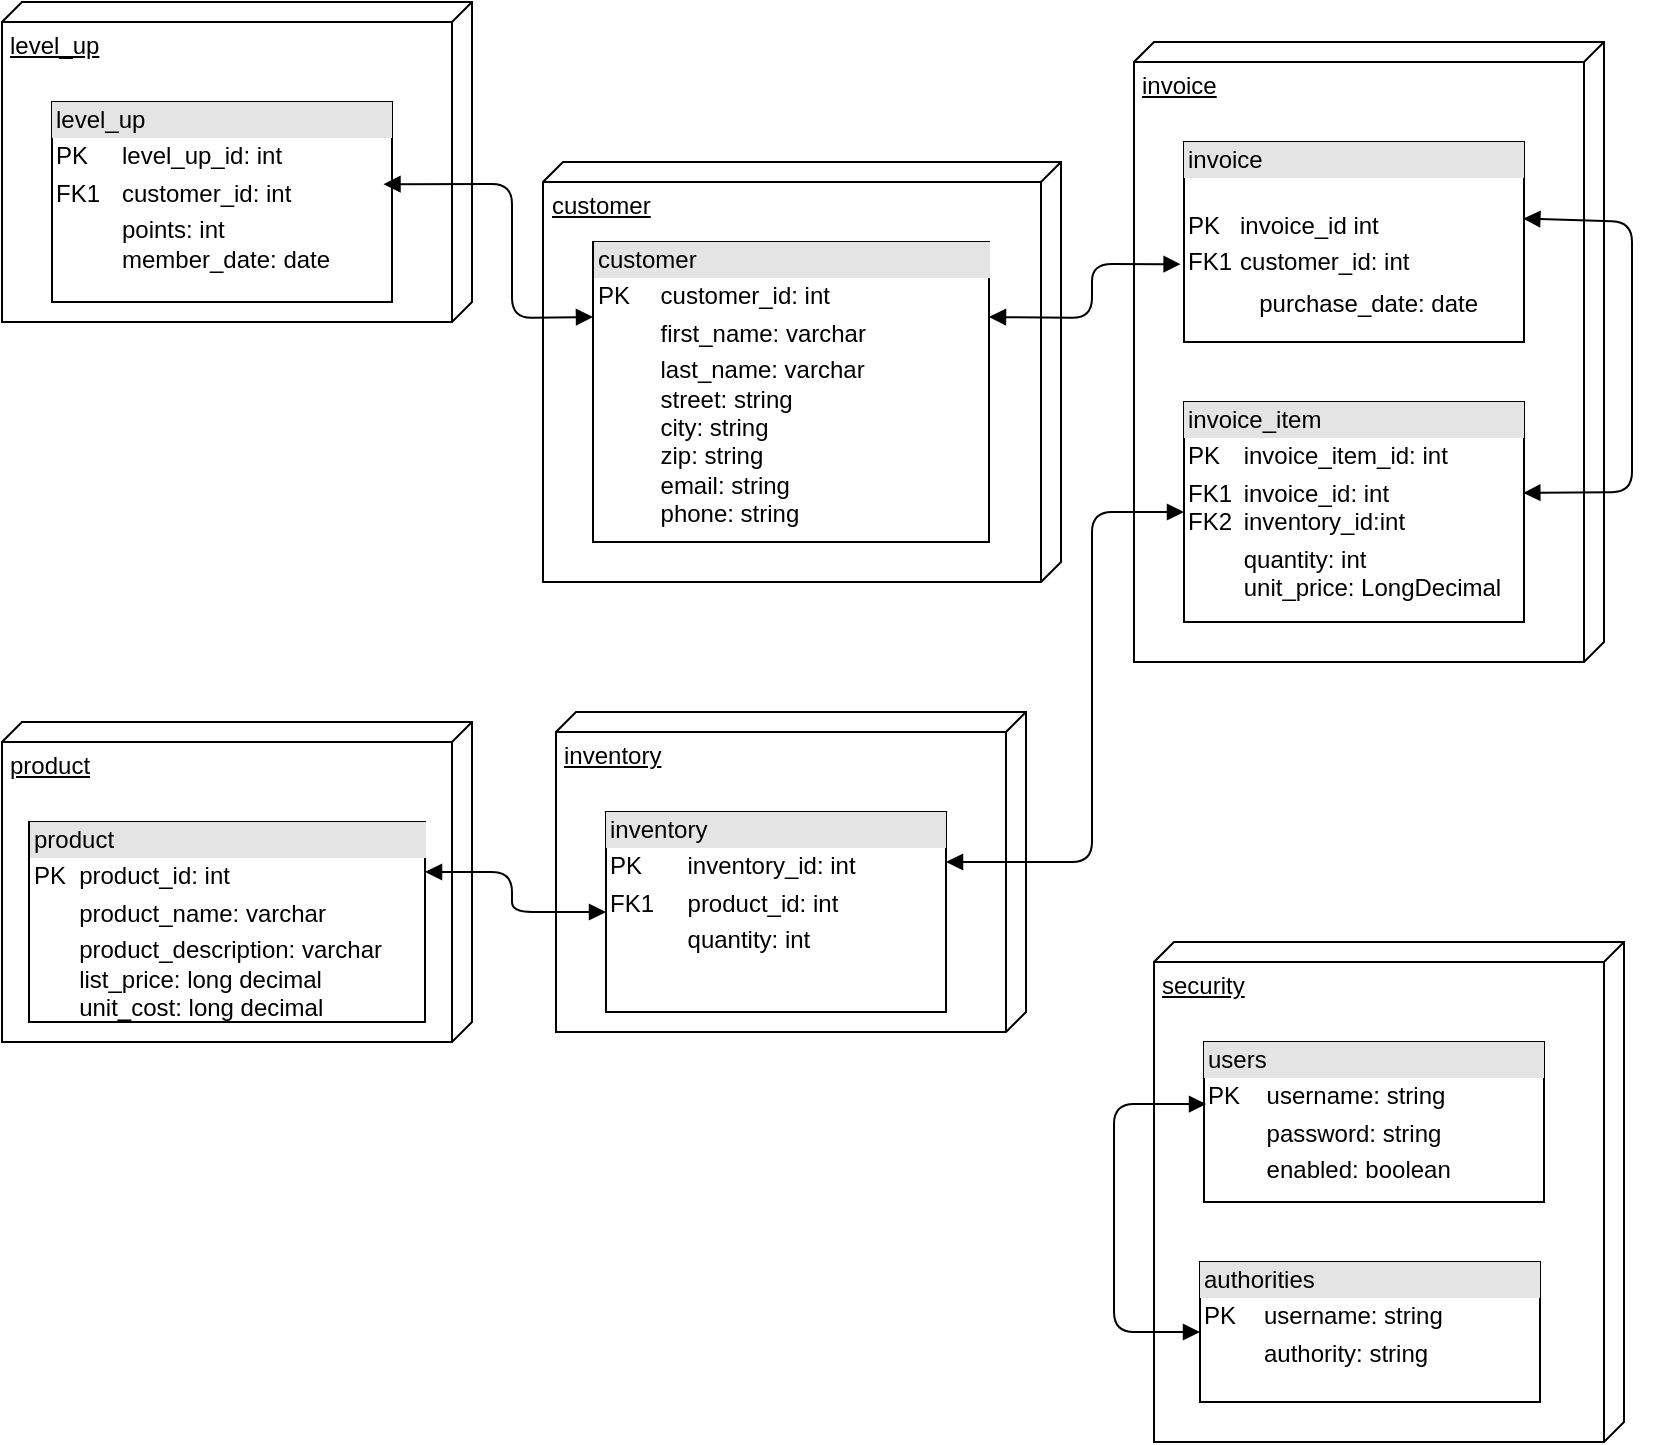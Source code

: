 <mxfile version="11.1.5" type="device" pages="1"><diagram id="AKQeQcgz-3qSORkPZozQ" name="Page-1"><mxGraphModel dx="1340" dy="766" grid="1" gridSize="10" guides="1" tooltips="1" connect="1" arrows="1" fold="1" page="1" pageScale="1" pageWidth="850" pageHeight="1100" math="0" shadow="0"><root><mxCell id="0"/><mxCell id="1" parent="0"/><mxCell id="oy09f4TFrToggvV0XJdq-14" value="customer" style="verticalAlign=top;align=left;spacingTop=8;spacingLeft=2;spacingRight=12;shape=cube;size=10;direction=south;fontStyle=4;html=1;" vertex="1" parent="1"><mxGeometry x="285.5" y="90" width="259" height="210" as="geometry"/></mxCell><mxCell id="oy09f4TFrToggvV0XJdq-7" value="level_up" style="verticalAlign=top;align=left;spacingTop=8;spacingLeft=2;spacingRight=12;shape=cube;size=10;direction=south;fontStyle=4;html=1;" vertex="1" parent="1"><mxGeometry x="15" y="10" width="235" height="160" as="geometry"/></mxCell><mxCell id="oy09f4TFrToggvV0XJdq-5" value="&lt;div style=&quot;box-sizing: border-box ; width: 100% ; background: #e4e4e4 ; padding: 2px&quot;&gt;level_up&lt;/div&gt;&lt;table style=&quot;width: 100% ; font-size: 1em&quot; cellpadding=&quot;2&quot; cellspacing=&quot;0&quot;&gt;&lt;tbody&gt;&lt;tr&gt;&lt;td&gt;PK&lt;/td&gt;&lt;td&gt;level_up_id: int&lt;br&gt;&lt;/td&gt;&lt;/tr&gt;&lt;tr&gt;&lt;td&gt;FK1&lt;/td&gt;&lt;td&gt;customer_id: int&lt;/td&gt;&lt;/tr&gt;&lt;tr&gt;&lt;td&gt;&lt;/td&gt;&lt;td&gt;points: int&lt;br style=&quot;padding: 0px ; margin: 0px&quot;&gt;member_date: date&lt;br&gt;&lt;/td&gt;&lt;/tr&gt;&lt;/tbody&gt;&lt;/table&gt;" style="verticalAlign=top;align=left;overflow=fill;html=1;" vertex="1" parent="1"><mxGeometry x="40" y="60" width="170" height="100" as="geometry"/></mxCell><mxCell id="oy09f4TFrToggvV0XJdq-8" value="invoice" style="verticalAlign=top;align=left;spacingTop=8;spacingLeft=2;spacingRight=12;shape=cube;size=10;direction=south;fontStyle=4;html=1;" vertex="1" parent="1"><mxGeometry x="581" y="30" width="235" height="310" as="geometry"/></mxCell><mxCell id="oy09f4TFrToggvV0XJdq-9" value="&lt;div style=&quot;box-sizing: border-box ; width: 100% ; background: #e4e4e4 ; padding: 2px&quot;&gt;invoice&lt;/div&gt;&lt;br&gt;&lt;table style=&quot;width: 100% ; font-size: 1em&quot; cellpadding=&quot;2&quot; cellspacing=&quot;0&quot;&gt;&lt;tbody&gt;&lt;tr&gt;&lt;td&gt;PK&lt;/td&gt;&lt;td&gt;invoice_id int&lt;br&gt;&lt;/td&gt;&lt;/tr&gt;&lt;tr&gt;&lt;td&gt;FK1&lt;/td&gt;&lt;td&gt;customer_id: int&lt;/td&gt;&lt;/tr&gt;&lt;tr&gt;&lt;td&gt;&lt;/td&gt;&lt;td&gt;&lt;table cellpadding=&quot;2&quot; cellspacing=&quot;0&quot; style=&quot;font-size: 1em ; width: 238px&quot;&gt;&lt;tbody&gt;&lt;tr&gt;&lt;td&gt;&lt;/td&gt;&lt;td&gt;purchase_date: date&lt;br&gt;&lt;/td&gt;&lt;td&gt;&lt;/td&gt;&lt;td&gt;&lt;br&gt;&lt;/td&gt;&lt;/tr&gt;&lt;/tbody&gt;&lt;/table&gt;&lt;/td&gt;&lt;td&gt;&lt;/td&gt;&lt;td&gt;&lt;/td&gt;&lt;td&gt;&lt;br&gt;&lt;/td&gt;&lt;/tr&gt;&lt;/tbody&gt;&lt;/table&gt;" style="verticalAlign=top;align=left;overflow=fill;html=1;" vertex="1" parent="1"><mxGeometry x="606" y="80" width="170" height="100" as="geometry"/></mxCell><mxCell id="oy09f4TFrToggvV0XJdq-10" value="&lt;div style=&quot;box-sizing: border-box ; width: 100% ; background: #e4e4e4 ; padding: 2px&quot;&gt;invoice_item&lt;/div&gt;&lt;table style=&quot;width: 100% ; font-size: 1em&quot; cellpadding=&quot;2&quot; cellspacing=&quot;0&quot;&gt;&lt;tbody&gt;&lt;tr&gt;&lt;td&gt;PK&lt;/td&gt;&lt;td&gt;invoice_item_id: int&lt;br&gt;&lt;/td&gt;&lt;/tr&gt;&lt;tr&gt;&lt;td&gt;FK1&lt;br&gt;FK2&lt;/td&gt;&lt;td&gt;invoice_id: int&lt;br&gt;inventory_id:int&lt;/td&gt;&lt;/tr&gt;&lt;tr&gt;&lt;td&gt;&lt;/td&gt;&lt;td&gt;quantity: int&lt;br&gt;unit_price: LongDecimal&lt;br&gt;&lt;br&gt;&lt;/td&gt;&lt;/tr&gt;&lt;/tbody&gt;&lt;/table&gt;" style="verticalAlign=top;align=left;overflow=fill;html=1;" vertex="1" parent="1"><mxGeometry x="606" y="210" width="170" height="110" as="geometry"/></mxCell><mxCell id="oy09f4TFrToggvV0XJdq-11" value="" style="endArrow=block;startArrow=block;endFill=1;startFill=1;html=1;entryX=0.998;entryY=0.383;entryDx=0;entryDy=0;entryPerimeter=0;exitX=0.998;exitY=0.413;exitDx=0;exitDy=0;exitPerimeter=0;" edge="1" parent="1" source="oy09f4TFrToggvV0XJdq-10" target="oy09f4TFrToggvV0XJdq-9"><mxGeometry width="160" relative="1" as="geometry"><mxPoint x="380" y="360" as="sourcePoint"/><mxPoint x="540" y="360" as="targetPoint"/><Array as="points"><mxPoint x="830" y="255"/><mxPoint x="830" y="120"/></Array></mxGeometry></mxCell><mxCell id="oy09f4TFrToggvV0XJdq-12" value="inventory" style="verticalAlign=top;align=left;spacingTop=8;spacingLeft=2;spacingRight=12;shape=cube;size=10;direction=south;fontStyle=4;html=1;" vertex="1" parent="1"><mxGeometry x="292" y="365" width="235" height="160" as="geometry"/></mxCell><mxCell id="oy09f4TFrToggvV0XJdq-13" value="&lt;div style=&quot;box-sizing: border-box ; width: 100% ; background: #e4e4e4 ; padding: 2px&quot;&gt;inventory&lt;/div&gt;&lt;table style=&quot;width: 100% ; font-size: 1em&quot; cellpadding=&quot;2&quot; cellspacing=&quot;0&quot;&gt;&lt;tbody&gt;&lt;tr&gt;&lt;td&gt;PK&lt;/td&gt;&lt;td&gt;inventory_id: int&lt;br&gt;&lt;/td&gt;&lt;/tr&gt;&lt;tr&gt;&lt;td&gt;FK1&lt;/td&gt;&lt;td&gt;product_id: int&lt;/td&gt;&lt;/tr&gt;&lt;tr&gt;&lt;td&gt;&lt;/td&gt;&lt;td&gt;quantity: int&lt;br style=&quot;padding: 0px ; margin: 0px&quot;&gt;&lt;br&gt;&lt;/td&gt;&lt;/tr&gt;&lt;/tbody&gt;&lt;/table&gt;" style="verticalAlign=top;align=left;overflow=fill;html=1;" vertex="1" parent="1"><mxGeometry x="317" y="415" width="170" height="100" as="geometry"/></mxCell><mxCell id="oy09f4TFrToggvV0XJdq-15" value="&lt;div style=&quot;box-sizing: border-box ; width: 100% ; background: #e4e4e4 ; padding: 2px&quot;&gt;product&lt;/div&gt;&lt;table style=&quot;width: 100% ; font-size: 1em&quot; cellpadding=&quot;2&quot; cellspacing=&quot;0&quot;&gt;&lt;tbody&gt;&lt;tr&gt;&lt;td&gt;PK&lt;/td&gt;&lt;td&gt;product_id: int&lt;br&gt;&lt;/td&gt;&lt;/tr&gt;&lt;tr&gt;&lt;td&gt;&lt;br&gt;&lt;/td&gt;&lt;td&gt;product_name: varchar&lt;/td&gt;&lt;/tr&gt;&lt;tr&gt;&lt;td&gt;&lt;/td&gt;&lt;td&gt;product_description: varchar&lt;br style=&quot;padding: 0px ; margin: 0px&quot;&gt;list_price: long decimal&lt;br&gt;unit_cost: long decimal&lt;/td&gt;&lt;/tr&gt;&lt;/tbody&gt;&lt;/table&gt;" style="verticalAlign=top;align=left;overflow=fill;html=1;" vertex="1" parent="1"><mxGeometry x="18.5" y="410" width="198" height="100" as="geometry"/></mxCell><mxCell id="oy09f4TFrToggvV0XJdq-18" value="security" style="verticalAlign=top;align=left;spacingTop=8;spacingLeft=2;spacingRight=12;shape=cube;size=10;direction=south;fontStyle=4;html=1;" vertex="1" parent="1"><mxGeometry x="591" y="480" width="235" height="250" as="geometry"/></mxCell><mxCell id="oy09f4TFrToggvV0XJdq-19" value="&lt;div style=&quot;box-sizing: border-box ; width: 100% ; background: #e4e4e4 ; padding: 2px&quot;&gt;users&lt;/div&gt;&lt;table style=&quot;width: 100% ; font-size: 1em&quot; cellpadding=&quot;2&quot; cellspacing=&quot;0&quot;&gt;&lt;tbody&gt;&lt;tr&gt;&lt;td&gt;PK&lt;/td&gt;&lt;td&gt;username: string&lt;br&gt;&lt;/td&gt;&lt;/tr&gt;&lt;tr&gt;&lt;td&gt;&lt;br&gt;&lt;/td&gt;&lt;td&gt;password: string&lt;/td&gt;&lt;/tr&gt;&lt;tr&gt;&lt;td&gt;&lt;/td&gt;&lt;td&gt;enabled: boolean&lt;/td&gt;&lt;/tr&gt;&lt;/tbody&gt;&lt;/table&gt;" style="verticalAlign=top;align=left;overflow=fill;html=1;" vertex="1" parent="1"><mxGeometry x="616" y="530" width="170" height="80" as="geometry"/></mxCell><mxCell id="oy09f4TFrToggvV0XJdq-17" value="&lt;div style=&quot;box-sizing: border-box ; width: 100% ; background: #e4e4e4 ; padding: 2px&quot;&gt;authorities&lt;/div&gt;&lt;table style=&quot;width: 100% ; font-size: 1em&quot; cellpadding=&quot;2&quot; cellspacing=&quot;0&quot;&gt;&lt;tbody&gt;&lt;tr&gt;&lt;td&gt;PK&lt;/td&gt;&lt;td&gt;username: string&lt;/td&gt;&lt;/tr&gt;&lt;tr&gt;&lt;td&gt;&lt;br&gt;&lt;/td&gt;&lt;td&gt;authority: string&lt;/td&gt;&lt;/tr&gt;&lt;tr&gt;&lt;td&gt;&lt;/td&gt;&lt;td&gt;&lt;br&gt;&lt;/td&gt;&lt;/tr&gt;&lt;/tbody&gt;&lt;/table&gt;" style="verticalAlign=top;align=left;overflow=fill;html=1;" vertex="1" parent="1"><mxGeometry x="614" y="640" width="170" height="70" as="geometry"/></mxCell><mxCell id="oy09f4TFrToggvV0XJdq-20" value="" style="endArrow=block;startArrow=block;endFill=1;startFill=1;html=1;exitX=0;exitY=0.5;exitDx=0;exitDy=0;entryX=0.006;entryY=0.388;entryDx=0;entryDy=0;entryPerimeter=0;" edge="1" parent="1" source="oy09f4TFrToggvV0XJdq-17" target="oy09f4TFrToggvV0XJdq-19"><mxGeometry width="160" relative="1" as="geometry"><mxPoint x="591" y="850" as="sourcePoint"/><mxPoint x="751" y="850" as="targetPoint"/><Array as="points"><mxPoint x="571" y="675"/><mxPoint x="571" y="561"/></Array></mxGeometry></mxCell><mxCell id="oy09f4TFrToggvV0XJdq-21" value="product" style="verticalAlign=top;align=left;spacingTop=8;spacingLeft=2;spacingRight=12;shape=cube;size=10;direction=south;fontStyle=4;html=1;" vertex="1" parent="1"><mxGeometry x="15" y="370" width="235" height="160" as="geometry"/></mxCell><mxCell id="oy09f4TFrToggvV0XJdq-22" value="&lt;div style=&quot;box-sizing: border-box ; width: 100% ; background: #e4e4e4 ; padding: 2px&quot;&gt;product&lt;/div&gt;&lt;table style=&quot;width: 100% ; font-size: 1em&quot; cellpadding=&quot;2&quot; cellspacing=&quot;0&quot;&gt;&lt;tbody&gt;&lt;tr&gt;&lt;td&gt;PK&lt;/td&gt;&lt;td&gt;product_id: int&lt;br&gt;&lt;/td&gt;&lt;/tr&gt;&lt;tr&gt;&lt;td&gt;&lt;br&gt;&lt;/td&gt;&lt;td&gt;product_name: varchar&lt;/td&gt;&lt;/tr&gt;&lt;tr&gt;&lt;td&gt;&lt;/td&gt;&lt;td&gt;product_description: varchar&lt;br style=&quot;padding: 0px ; margin: 0px&quot;&gt;list_price: long decimal&lt;br&gt;unit_cost: long decimal&lt;/td&gt;&lt;/tr&gt;&lt;/tbody&gt;&lt;/table&gt;" style="verticalAlign=top;align=left;overflow=fill;html=1;" vertex="1" parent="1"><mxGeometry x="28.5" y="420" width="198" height="100" as="geometry"/></mxCell><mxCell id="oy09f4TFrToggvV0XJdq-23" value="&lt;div style=&quot;box-sizing: border-box ; width: 100% ; background: #e4e4e4 ; padding: 2px&quot;&gt;customer&lt;/div&gt;&lt;table style=&quot;width: 100% ; font-size: 1em&quot; cellpadding=&quot;2&quot; cellspacing=&quot;0&quot;&gt;&lt;tbody&gt;&lt;tr&gt;&lt;td&gt;PK&lt;/td&gt;&lt;td&gt;customer_id: int&lt;br&gt;&lt;/td&gt;&lt;/tr&gt;&lt;tr&gt;&lt;td&gt;&lt;br&gt;&lt;/td&gt;&lt;td&gt;first_name: varchar&lt;/td&gt;&lt;/tr&gt;&lt;tr&gt;&lt;td&gt;&lt;/td&gt;&lt;td&gt;last_name: varchar&lt;br style=&quot;padding: 0px ; margin: 0px&quot;&gt;street: string&lt;br&gt;city: string&lt;br&gt;zip: string&lt;br&gt;email: string&lt;br&gt;phone: string&lt;br&gt;&lt;br&gt;&lt;/td&gt;&lt;/tr&gt;&lt;/tbody&gt;&lt;/table&gt;" style="verticalAlign=top;align=left;overflow=fill;html=1;" vertex="1" parent="1"><mxGeometry x="310.5" y="130" width="198" height="150" as="geometry"/></mxCell><mxCell id="oy09f4TFrToggvV0XJdq-24" value="" style="endArrow=block;startArrow=block;endFill=1;startFill=1;html=1;entryX=0.975;entryY=0.411;entryDx=0;entryDy=0;entryPerimeter=0;exitX=0;exitY=0.25;exitDx=0;exitDy=0;" edge="1" parent="1" source="oy09f4TFrToggvV0XJdq-23" target="oy09f4TFrToggvV0XJdq-5"><mxGeometry width="160" relative="1" as="geometry"><mxPoint x="-30" y="750" as="sourcePoint"/><mxPoint x="130" y="750" as="targetPoint"/><Array as="points"><mxPoint x="270" y="168"/><mxPoint x="270" y="101"/></Array></mxGeometry></mxCell><mxCell id="oy09f4TFrToggvV0XJdq-25" value="" style="endArrow=block;startArrow=block;endFill=1;startFill=1;html=1;entryX=-0.01;entryY=0.611;entryDx=0;entryDy=0;entryPerimeter=0;exitX=1;exitY=0.25;exitDx=0;exitDy=0;" edge="1" parent="1" source="oy09f4TFrToggvV0XJdq-23" target="oy09f4TFrToggvV0XJdq-9"><mxGeometry width="160" relative="1" as="geometry"><mxPoint x="-40" y="750" as="sourcePoint"/><mxPoint x="120" y="750" as="targetPoint"/><Array as="points"><mxPoint x="560" y="168"/><mxPoint x="560" y="141"/></Array></mxGeometry></mxCell><mxCell id="oy09f4TFrToggvV0XJdq-26" value="" style="endArrow=block;startArrow=block;endFill=1;startFill=1;html=1;entryX=0;entryY=0.5;entryDx=0;entryDy=0;exitX=1;exitY=0.25;exitDx=0;exitDy=0;" edge="1" parent="1" source="oy09f4TFrToggvV0XJdq-13" target="oy09f4TFrToggvV0XJdq-10"><mxGeometry width="160" relative="1" as="geometry"><mxPoint x="10" y="750" as="sourcePoint"/><mxPoint x="170" y="750" as="targetPoint"/><Array as="points"><mxPoint x="560" y="440"/><mxPoint x="560" y="265"/></Array></mxGeometry></mxCell><mxCell id="oy09f4TFrToggvV0XJdq-27" value="" style="endArrow=block;startArrow=block;endFill=1;startFill=1;html=1;entryX=0;entryY=0.5;entryDx=0;entryDy=0;exitX=1;exitY=0.25;exitDx=0;exitDy=0;" edge="1" parent="1" source="oy09f4TFrToggvV0XJdq-22" target="oy09f4TFrToggvV0XJdq-13"><mxGeometry width="160" relative="1" as="geometry"><mxPoint x="10" y="750" as="sourcePoint"/><mxPoint x="170" y="750" as="targetPoint"/><Array as="points"><mxPoint x="270" y="445"/><mxPoint x="270" y="465"/></Array></mxGeometry></mxCell></root></mxGraphModel></diagram></mxfile>